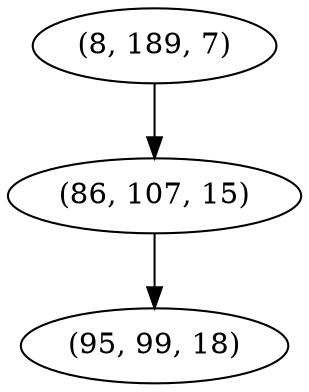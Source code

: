 digraph tree {
    "(8, 189, 7)";
    "(86, 107, 15)";
    "(95, 99, 18)";
    "(8, 189, 7)" -> "(86, 107, 15)";
    "(86, 107, 15)" -> "(95, 99, 18)";
}
